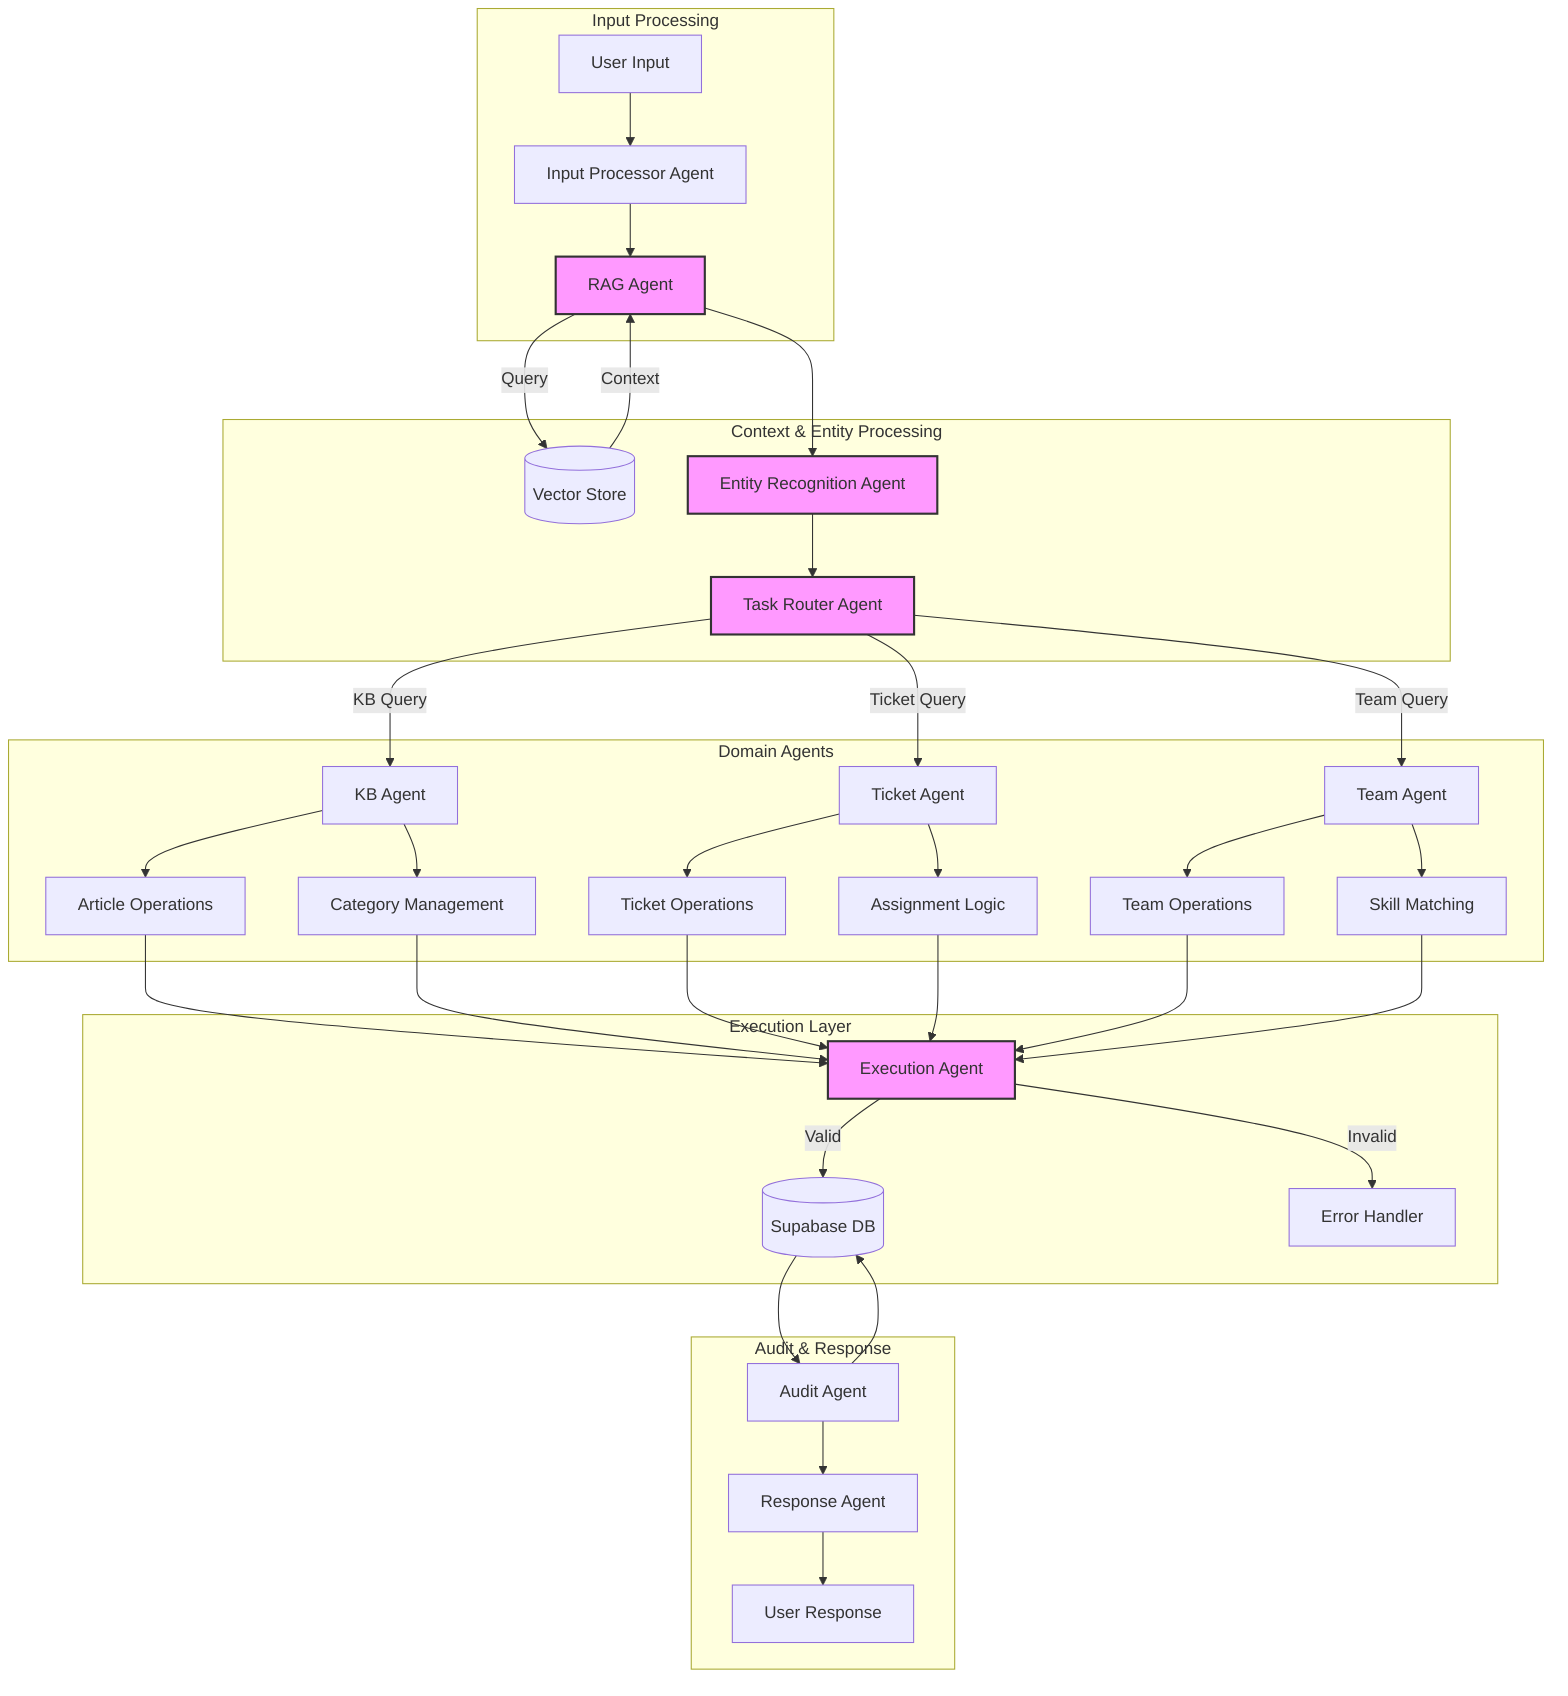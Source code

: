 graph TD
    subgraph Input Processing
        A[User Input] --> B[Input Processor Agent]
        B --> C[RAG Agent]
    end

    subgraph Context & Entity Processing
        C --> |Query| D[(Vector Store)]
        D --> |Context| C
        C --> E[Entity Recognition Agent]
        E --> F[Task Router Agent]
    end

    subgraph Domain Agents
        F --> |KB Query| G[KB Agent]
        F --> |Ticket Query| H[Ticket Agent]
        F --> |Team Query| I[Team Agent]
        
        G --> G1[Article Operations]
        G --> G2[Category Management]
        
        H --> H1[Ticket Operations]
        H --> H2[Assignment Logic]
        
        I --> I1[Team Operations]
        I --> I2[Skill Matching]
    end

    subgraph Execution Layer
        G1 & G2 & H1 & H2 & I1 & I2 --> J[Execution Agent]
        J --> |Valid| L[(Supabase DB)]
        J --> |Invalid| M[Error Handler]
    end

    subgraph Audit & Response
        L --> N[Audit Agent]
        N --> L
        N --> O[Response Agent]
        O --> P[User Response]
    end

    %% Adding key relationships
    classDef core fill:#f9f,stroke:#333,stroke-width:2px;
    class C,E,F,J core;